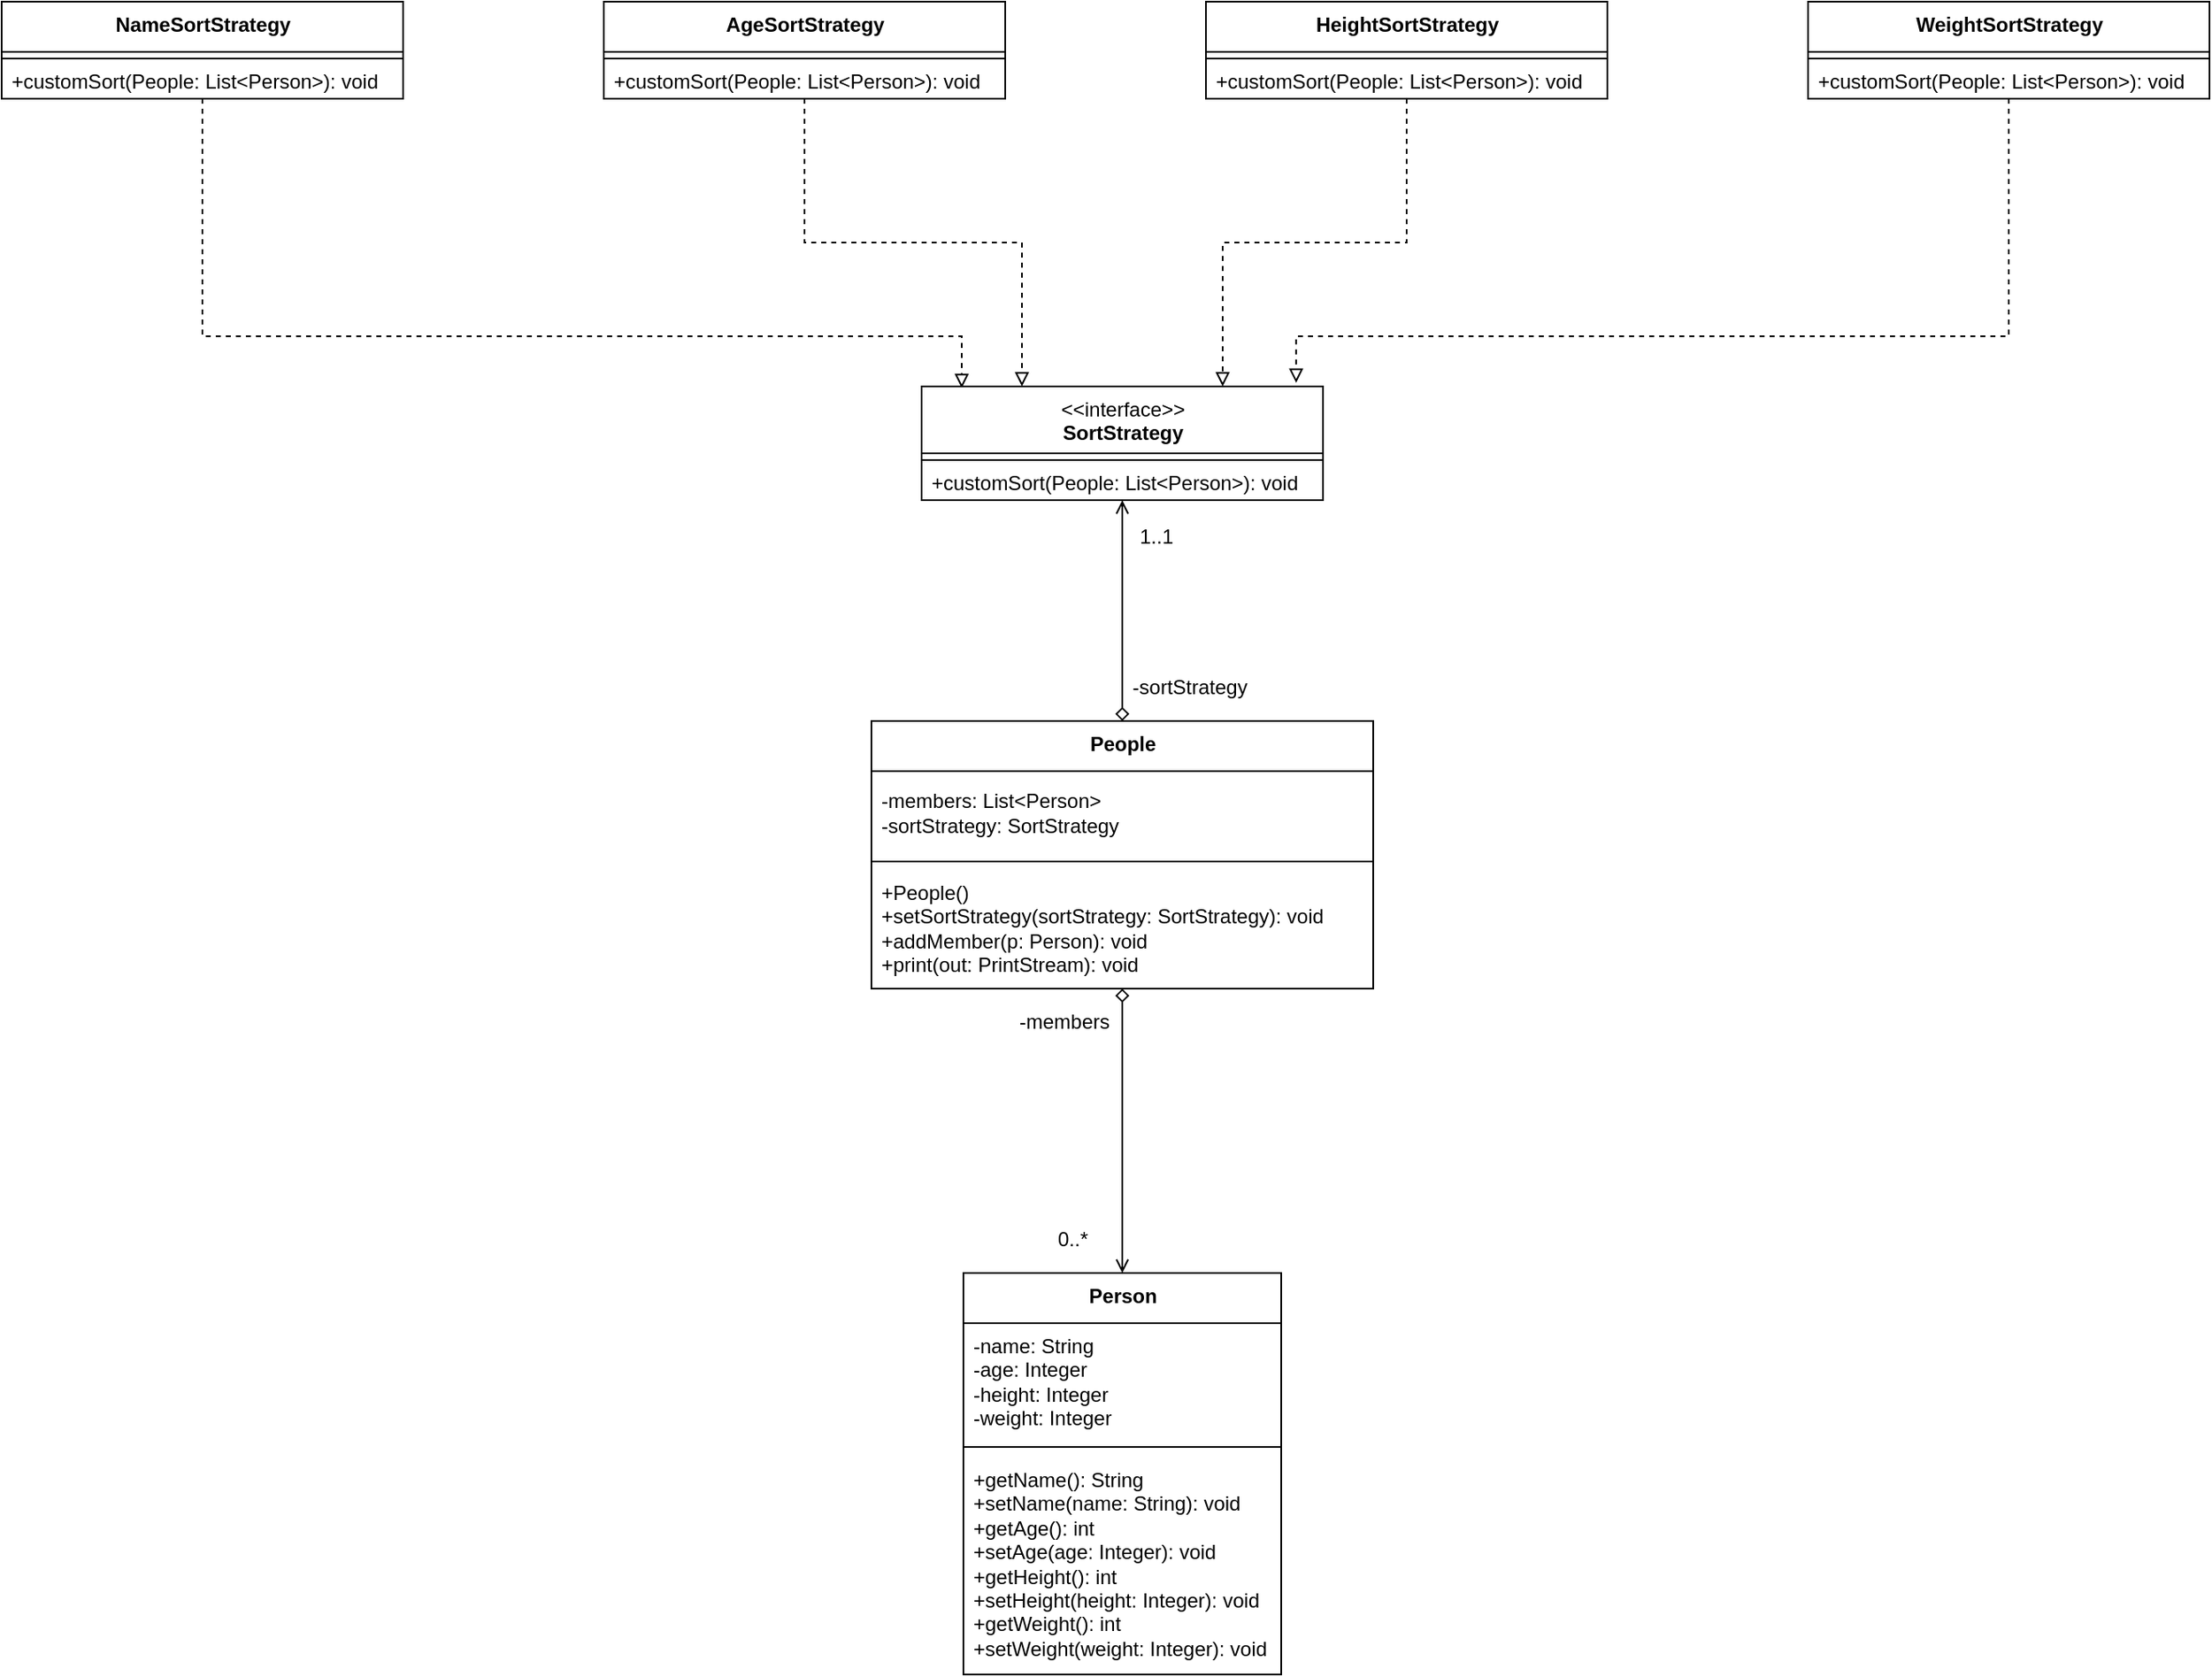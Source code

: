 <mxfile version="15.5.8" type="github">
  <diagram id="Eez2vNiQA8f-KDP3fJMo" name="Page-1">
    <mxGraphModel dx="865" dy="483" grid="1" gridSize="10" guides="1" tooltips="1" connect="1" arrows="1" fold="1" page="1" pageScale="1" pageWidth="850" pageHeight="1100" math="0" shadow="0">
      <root>
        <mxCell id="0" />
        <mxCell id="1" parent="0" />
        <mxCell id="1Vi4NwJB7WIJ8T-tBp-d-27" style="edgeStyle=orthogonalEdgeStyle;rounded=0;orthogonalLoop=1;jettySize=auto;html=1;entryX=0.1;entryY=0.015;entryDx=0;entryDy=0;entryPerimeter=0;dashed=1;endArrow=block;endFill=0;" edge="1" parent="1" source="1Vi4NwJB7WIJ8T-tBp-d-1" target="1Vi4NwJB7WIJ8T-tBp-d-18">
          <mxGeometry relative="1" as="geometry">
            <Array as="points">
              <mxPoint x="240" y="440" />
              <mxPoint x="694" y="440" />
            </Array>
          </mxGeometry>
        </mxCell>
        <mxCell id="1Vi4NwJB7WIJ8T-tBp-d-1" value="&lt;b&gt;NameSortStrategy&lt;/b&gt;" style="swimlane;fontStyle=0;align=center;verticalAlign=top;childLayout=stackLayout;horizontal=1;startSize=30;horizontalStack=0;resizeParent=1;resizeParentMax=0;resizeLast=0;collapsible=0;marginBottom=0;html=1;" vertex="1" parent="1">
          <mxGeometry x="120" y="240" width="240" height="58" as="geometry" />
        </mxCell>
        <mxCell id="1Vi4NwJB7WIJ8T-tBp-d-6" value="" style="line;strokeWidth=1;fillColor=none;align=left;verticalAlign=middle;spacingTop=-1;spacingLeft=3;spacingRight=3;rotatable=0;labelPosition=right;points=[];portConstraint=eastwest;" vertex="1" parent="1Vi4NwJB7WIJ8T-tBp-d-1">
          <mxGeometry y="30" width="240" height="8" as="geometry" />
        </mxCell>
        <mxCell id="1Vi4NwJB7WIJ8T-tBp-d-8" value="+customSort(People: List&amp;lt;Person&amp;gt;): void" style="text;html=1;strokeColor=none;fillColor=none;align=left;verticalAlign=middle;spacingLeft=4;spacingRight=4;overflow=hidden;rotatable=0;points=[[0,0.5],[1,0.5]];portConstraint=eastwest;" vertex="1" parent="1Vi4NwJB7WIJ8T-tBp-d-1">
          <mxGeometry y="38" width="240" height="20" as="geometry" />
        </mxCell>
        <mxCell id="1Vi4NwJB7WIJ8T-tBp-d-28" style="edgeStyle=orthogonalEdgeStyle;rounded=0;orthogonalLoop=1;jettySize=auto;html=1;entryX=0.25;entryY=0;entryDx=0;entryDy=0;dashed=1;endArrow=block;endFill=0;" edge="1" parent="1" source="1Vi4NwJB7WIJ8T-tBp-d-9" target="1Vi4NwJB7WIJ8T-tBp-d-18">
          <mxGeometry relative="1" as="geometry" />
        </mxCell>
        <mxCell id="1Vi4NwJB7WIJ8T-tBp-d-9" value="&lt;b&gt;AgeSortStrategy&lt;/b&gt;" style="swimlane;fontStyle=0;align=center;verticalAlign=top;childLayout=stackLayout;horizontal=1;startSize=30;horizontalStack=0;resizeParent=1;resizeParentMax=0;resizeLast=0;collapsible=0;marginBottom=0;html=1;" vertex="1" parent="1">
          <mxGeometry x="480" y="240" width="240" height="58" as="geometry" />
        </mxCell>
        <mxCell id="1Vi4NwJB7WIJ8T-tBp-d-10" value="" style="line;strokeWidth=1;fillColor=none;align=left;verticalAlign=middle;spacingTop=-1;spacingLeft=3;spacingRight=3;rotatable=0;labelPosition=right;points=[];portConstraint=eastwest;" vertex="1" parent="1Vi4NwJB7WIJ8T-tBp-d-9">
          <mxGeometry y="30" width="240" height="8" as="geometry" />
        </mxCell>
        <mxCell id="1Vi4NwJB7WIJ8T-tBp-d-11" value="+customSort(People: List&amp;lt;Person&amp;gt;): void" style="text;html=1;strokeColor=none;fillColor=none;align=left;verticalAlign=middle;spacingLeft=4;spacingRight=4;overflow=hidden;rotatable=0;points=[[0,0.5],[1,0.5]];portConstraint=eastwest;" vertex="1" parent="1Vi4NwJB7WIJ8T-tBp-d-9">
          <mxGeometry y="38" width="240" height="20" as="geometry" />
        </mxCell>
        <mxCell id="1Vi4NwJB7WIJ8T-tBp-d-29" style="edgeStyle=orthogonalEdgeStyle;rounded=0;orthogonalLoop=1;jettySize=auto;html=1;entryX=0.75;entryY=0;entryDx=0;entryDy=0;dashed=1;endArrow=block;endFill=0;" edge="1" parent="1" source="1Vi4NwJB7WIJ8T-tBp-d-12" target="1Vi4NwJB7WIJ8T-tBp-d-18">
          <mxGeometry relative="1" as="geometry" />
        </mxCell>
        <mxCell id="1Vi4NwJB7WIJ8T-tBp-d-12" value="&lt;b&gt;HeightSortStrategy&lt;/b&gt;" style="swimlane;fontStyle=0;align=center;verticalAlign=top;childLayout=stackLayout;horizontal=1;startSize=30;horizontalStack=0;resizeParent=1;resizeParentMax=0;resizeLast=0;collapsible=0;marginBottom=0;html=1;" vertex="1" parent="1">
          <mxGeometry x="840" y="240" width="240" height="58" as="geometry" />
        </mxCell>
        <mxCell id="1Vi4NwJB7WIJ8T-tBp-d-13" value="" style="line;strokeWidth=1;fillColor=none;align=left;verticalAlign=middle;spacingTop=-1;spacingLeft=3;spacingRight=3;rotatable=0;labelPosition=right;points=[];portConstraint=eastwest;" vertex="1" parent="1Vi4NwJB7WIJ8T-tBp-d-12">
          <mxGeometry y="30" width="240" height="8" as="geometry" />
        </mxCell>
        <mxCell id="1Vi4NwJB7WIJ8T-tBp-d-14" value="+customSort(People: List&amp;lt;Person&amp;gt;): void" style="text;html=1;strokeColor=none;fillColor=none;align=left;verticalAlign=middle;spacingLeft=4;spacingRight=4;overflow=hidden;rotatable=0;points=[[0,0.5],[1,0.5]];portConstraint=eastwest;" vertex="1" parent="1Vi4NwJB7WIJ8T-tBp-d-12">
          <mxGeometry y="38" width="240" height="20" as="geometry" />
        </mxCell>
        <mxCell id="1Vi4NwJB7WIJ8T-tBp-d-30" style="edgeStyle=orthogonalEdgeStyle;rounded=0;orthogonalLoop=1;jettySize=auto;html=1;entryX=0.933;entryY=-0.032;entryDx=0;entryDy=0;entryPerimeter=0;dashed=1;endArrow=block;endFill=0;" edge="1" parent="1" source="1Vi4NwJB7WIJ8T-tBp-d-15" target="1Vi4NwJB7WIJ8T-tBp-d-18">
          <mxGeometry relative="1" as="geometry">
            <Array as="points">
              <mxPoint x="1320" y="440" />
              <mxPoint x="894" y="440" />
            </Array>
          </mxGeometry>
        </mxCell>
        <mxCell id="1Vi4NwJB7WIJ8T-tBp-d-15" value="&lt;b&gt;WeightSortStrategy&lt;/b&gt;" style="swimlane;fontStyle=0;align=center;verticalAlign=top;childLayout=stackLayout;horizontal=1;startSize=30;horizontalStack=0;resizeParent=1;resizeParentMax=0;resizeLast=0;collapsible=0;marginBottom=0;html=1;" vertex="1" parent="1">
          <mxGeometry x="1200" y="240" width="240" height="58" as="geometry" />
        </mxCell>
        <mxCell id="1Vi4NwJB7WIJ8T-tBp-d-16" value="" style="line;strokeWidth=1;fillColor=none;align=left;verticalAlign=middle;spacingTop=-1;spacingLeft=3;spacingRight=3;rotatable=0;labelPosition=right;points=[];portConstraint=eastwest;" vertex="1" parent="1Vi4NwJB7WIJ8T-tBp-d-15">
          <mxGeometry y="30" width="240" height="8" as="geometry" />
        </mxCell>
        <mxCell id="1Vi4NwJB7WIJ8T-tBp-d-17" value="+customSort(People: List&amp;lt;Person&amp;gt;): void" style="text;html=1;strokeColor=none;fillColor=none;align=left;verticalAlign=middle;spacingLeft=4;spacingRight=4;overflow=hidden;rotatable=0;points=[[0,0.5],[1,0.5]];portConstraint=eastwest;" vertex="1" parent="1Vi4NwJB7WIJ8T-tBp-d-15">
          <mxGeometry y="38" width="240" height="20" as="geometry" />
        </mxCell>
        <mxCell id="1Vi4NwJB7WIJ8T-tBp-d-18" value="&amp;lt;&amp;lt;interface&amp;gt;&amp;gt;&lt;br&gt;&lt;b&gt;SortStrategy&lt;/b&gt;" style="swimlane;fontStyle=0;align=center;verticalAlign=top;childLayout=stackLayout;horizontal=1;startSize=40;horizontalStack=0;resizeParent=1;resizeParentMax=0;resizeLast=0;collapsible=0;marginBottom=0;html=1;" vertex="1" parent="1">
          <mxGeometry x="670" y="470" width="240" height="68" as="geometry" />
        </mxCell>
        <mxCell id="1Vi4NwJB7WIJ8T-tBp-d-23" value="" style="line;strokeWidth=1;fillColor=none;align=left;verticalAlign=middle;spacingTop=-1;spacingLeft=3;spacingRight=3;rotatable=0;labelPosition=right;points=[];portConstraint=eastwest;" vertex="1" parent="1Vi4NwJB7WIJ8T-tBp-d-18">
          <mxGeometry y="40" width="240" height="8" as="geometry" />
        </mxCell>
        <mxCell id="1Vi4NwJB7WIJ8T-tBp-d-25" value="+customSort(People: List&amp;lt;Person&amp;gt;): void" style="text;html=1;strokeColor=none;fillColor=none;align=left;verticalAlign=middle;spacingLeft=4;spacingRight=4;overflow=hidden;rotatable=0;points=[[0,0.5],[1,0.5]];portConstraint=eastwest;" vertex="1" parent="1Vi4NwJB7WIJ8T-tBp-d-18">
          <mxGeometry y="48" width="240" height="20" as="geometry" />
        </mxCell>
        <mxCell id="1Vi4NwJB7WIJ8T-tBp-d-39" style="edgeStyle=orthogonalEdgeStyle;rounded=0;orthogonalLoop=1;jettySize=auto;html=1;endArrow=open;endFill=0;startArrow=diamond;startFill=0;" edge="1" parent="1" source="1Vi4NwJB7WIJ8T-tBp-d-31" target="1Vi4NwJB7WIJ8T-tBp-d-18">
          <mxGeometry relative="1" as="geometry" />
        </mxCell>
        <mxCell id="1Vi4NwJB7WIJ8T-tBp-d-46" style="edgeStyle=orthogonalEdgeStyle;rounded=0;orthogonalLoop=1;jettySize=auto;html=1;entryX=0.5;entryY=0;entryDx=0;entryDy=0;startArrow=diamond;startFill=0;endArrow=open;endFill=0;" edge="1" parent="1" source="1Vi4NwJB7WIJ8T-tBp-d-31" target="1Vi4NwJB7WIJ8T-tBp-d-42">
          <mxGeometry relative="1" as="geometry" />
        </mxCell>
        <mxCell id="1Vi4NwJB7WIJ8T-tBp-d-31" value="&lt;b&gt;People&lt;/b&gt;" style="swimlane;fontStyle=0;align=center;verticalAlign=top;childLayout=stackLayout;horizontal=1;startSize=30;horizontalStack=0;resizeParent=1;resizeParentMax=0;resizeLast=0;collapsible=0;marginBottom=0;html=1;" vertex="1" parent="1">
          <mxGeometry x="640" y="670" width="300" height="160" as="geometry" />
        </mxCell>
        <mxCell id="1Vi4NwJB7WIJ8T-tBp-d-33" value="-members: List&amp;lt;Person&amp;gt;&lt;br&gt;-sortStrategy: SortStrategy" style="text;html=1;strokeColor=none;fillColor=none;align=left;verticalAlign=middle;spacingLeft=4;spacingRight=4;overflow=hidden;rotatable=0;points=[[0,0.5],[1,0.5]];portConstraint=eastwest;" vertex="1" parent="1Vi4NwJB7WIJ8T-tBp-d-31">
          <mxGeometry y="30" width="300" height="50" as="geometry" />
        </mxCell>
        <mxCell id="1Vi4NwJB7WIJ8T-tBp-d-36" value="" style="line;strokeWidth=1;fillColor=none;align=left;verticalAlign=middle;spacingTop=-1;spacingLeft=3;spacingRight=3;rotatable=0;labelPosition=right;points=[];portConstraint=eastwest;" vertex="1" parent="1Vi4NwJB7WIJ8T-tBp-d-31">
          <mxGeometry y="80" width="300" height="8" as="geometry" />
        </mxCell>
        <mxCell id="1Vi4NwJB7WIJ8T-tBp-d-38" value="+People()&lt;br&gt;+setSortStrategy(sortStrategy: SortStrategy): void&lt;br&gt;+addMember(p: Person): void&lt;br&gt;+print(out: PrintStream): void" style="text;html=1;strokeColor=none;fillColor=none;align=left;verticalAlign=middle;spacingLeft=4;spacingRight=4;overflow=hidden;rotatable=0;points=[[0,0.5],[1,0.5]];portConstraint=eastwest;" vertex="1" parent="1Vi4NwJB7WIJ8T-tBp-d-31">
          <mxGeometry y="88" width="300" height="72" as="geometry" />
        </mxCell>
        <mxCell id="1Vi4NwJB7WIJ8T-tBp-d-40" value="-sort&lt;span style=&quot;text-align: left&quot;&gt;Strategy&lt;/span&gt;" style="text;html=1;align=center;verticalAlign=middle;resizable=0;points=[];autosize=1;strokeColor=none;fillColor=none;" vertex="1" parent="1">
          <mxGeometry x="790" y="640" width="80" height="20" as="geometry" />
        </mxCell>
        <mxCell id="1Vi4NwJB7WIJ8T-tBp-d-41" value="1..1" style="text;html=1;align=center;verticalAlign=middle;resizable=0;points=[];autosize=1;strokeColor=none;fillColor=none;" vertex="1" parent="1">
          <mxGeometry x="790" y="550" width="40" height="20" as="geometry" />
        </mxCell>
        <mxCell id="1Vi4NwJB7WIJ8T-tBp-d-42" value="&lt;b&gt;Person&lt;/b&gt;" style="swimlane;fontStyle=0;align=center;verticalAlign=top;childLayout=stackLayout;horizontal=1;startSize=30;horizontalStack=0;resizeParent=1;resizeParentMax=0;resizeLast=0;collapsible=0;marginBottom=0;html=1;" vertex="1" parent="1">
          <mxGeometry x="695" y="1000" width="190" height="240" as="geometry" />
        </mxCell>
        <mxCell id="1Vi4NwJB7WIJ8T-tBp-d-43" value="-name: String&lt;br&gt;-age: Integer&lt;br&gt;-height: Integer&lt;br&gt;-weight: Integer" style="text;html=1;strokeColor=none;fillColor=none;align=left;verticalAlign=middle;spacingLeft=4;spacingRight=4;overflow=hidden;rotatable=0;points=[[0,0.5],[1,0.5]];portConstraint=eastwest;" vertex="1" parent="1Vi4NwJB7WIJ8T-tBp-d-42">
          <mxGeometry y="30" width="190" height="70" as="geometry" />
        </mxCell>
        <mxCell id="1Vi4NwJB7WIJ8T-tBp-d-44" value="" style="line;strokeWidth=1;fillColor=none;align=left;verticalAlign=middle;spacingTop=-1;spacingLeft=3;spacingRight=3;rotatable=0;labelPosition=right;points=[];portConstraint=eastwest;" vertex="1" parent="1Vi4NwJB7WIJ8T-tBp-d-42">
          <mxGeometry y="100" width="190" height="8" as="geometry" />
        </mxCell>
        <mxCell id="1Vi4NwJB7WIJ8T-tBp-d-45" value="+getName(): String&lt;br&gt;+setName(name: String): void&lt;br&gt;+getAge(): int&lt;br&gt;+setAge(age: Integer): void&lt;br&gt;+getHeight(): int&lt;br&gt;+setHeight(height: Integer): void&lt;br&gt;+getWeight(): int&lt;br&gt;+setWeight(weight: Integer): void" style="text;html=1;strokeColor=none;fillColor=none;align=left;verticalAlign=middle;spacingLeft=4;spacingRight=4;overflow=hidden;rotatable=0;points=[[0,0.5],[1,0.5]];portConstraint=eastwest;" vertex="1" parent="1Vi4NwJB7WIJ8T-tBp-d-42">
          <mxGeometry y="108" width="190" height="132" as="geometry" />
        </mxCell>
        <mxCell id="1Vi4NwJB7WIJ8T-tBp-d-47" value="-members" style="text;html=1;align=center;verticalAlign=middle;resizable=0;points=[];autosize=1;strokeColor=none;fillColor=none;" vertex="1" parent="1">
          <mxGeometry x="720" y="840" width="70" height="20" as="geometry" />
        </mxCell>
        <mxCell id="1Vi4NwJB7WIJ8T-tBp-d-48" value="0..*" style="text;html=1;align=center;verticalAlign=middle;resizable=0;points=[];autosize=1;strokeColor=none;fillColor=none;" vertex="1" parent="1">
          <mxGeometry x="745" y="970" width="30" height="20" as="geometry" />
        </mxCell>
      </root>
    </mxGraphModel>
  </diagram>
</mxfile>
